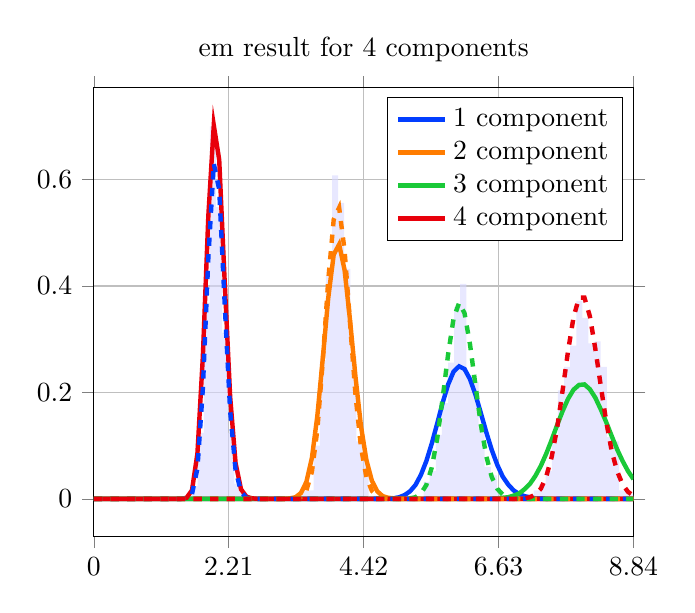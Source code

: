 \begin{tikzpicture}
\begin{axis}[title={em result for 4 components}, yticklabel style={/pgf/number format/fixed,
            /pgf/number format/precision=3}, grid={major}, yminorgrids={true}, tick align={outside}, xtick={0.0,2.209,4.419,6.628,8.837}, xmin={0.0}, xmax={8.837}, scaled y ticks={false}]
    \addplot[ybar interval, fill={blue!15}, forget plot, opacity={0.6}, draw={none}, bar width={5.0e-6}]
        table[row sep={\\}]
        {
            \\
            1.6  0.024  \\
            1.7  0.124  \\
            1.8  0.368  \\
            1.9  0.7  \\
            2.0  0.548  \\
            2.1  0.312  \\
            2.2  0.124  \\
            2.3  0.028  \\
            2.4  0.012  \\
            2.5  0.004  \\
            2.6  0.0  \\
            2.7  0.0  \\
            2.8  0.0  \\
            2.9  0.0  \\
            3.0  0.0  \\
            3.1  0.0  \\
            3.2  0.0  \\
            3.3  0.0  \\
            3.4  0.016  \\
            3.5  0.016  \\
            3.6  0.1  \\
            3.7  0.26  \\
            3.8  0.42  \\
            3.9  0.608  \\
            4.0  0.556  \\
            4.1  0.432  \\
            4.2  0.268  \\
            4.3  0.108  \\
            4.4  0.076  \\
            4.5  0.004  \\
            4.6  0.004  \\
            4.7  0.0  \\
            4.8  0.0  \\
            4.9  0.0  \\
            5.0  0.0  \\
            5.1  0.0  \\
            5.2  0.004  \\
            5.3  0.0  \\
            5.4  0.032  \\
            5.5  0.052  \\
            5.6  0.12  \\
            5.7  0.18  \\
            5.8  0.256  \\
            5.9  0.36  \\
            6.0  0.404  \\
            6.1  0.232  \\
            6.2  0.22  \\
            6.3  0.132  \\
            6.4  0.06  \\
            6.5  0.044  \\
            6.6  0.016  \\
            6.7  0.004  \\
            6.8  0.0  \\
            6.9  0.0  \\
            7.0  0.0  \\
            7.1  0.008  \\
            7.2  0.016  \\
            7.3  0.028  \\
            7.4  0.052  \\
            7.5  0.12  \\
            7.6  0.204  \\
            7.7  0.248  \\
            7.8  0.288  \\
            7.9  0.372  \\
            8.0  0.34  \\
            8.1  0.292  \\
            8.2  0.296  \\
            8.3  0.248  \\
            8.4  0.116  \\
            8.5  0.108  \\
            8.6  0.016  \\
            8.7  0.012  \\
            8.8  0.008  \\
            8.9  0.0  \\
        }
        ;
    \addplot[style={{ultra thick}}, color={rgb,1:red,0.008;green,0.243;blue,1.0}]
        table[row sep={\\}]
        {
            \\
            0.0  0.0  \\
            0.089  0.0  \\
            0.179  3.719e-311  \\
            0.268  1.386e-263  \\
            0.357  2.33e-230  \\
            0.446  5.398e-205  \\
            0.536  1.334e-184  \\
            0.625  1.222e-167  \\
            0.714  3.446e-153  \\
            0.803  1.174e-140  \\
            0.893  1.227e-129  \\
            0.982  7.656e-120  \\
            1.071  4.66e-111  \\
            1.16  4.018e-103  \\
            1.25  6.557e-96  \\
            1.339  2.55e-89  \\
            1.428  2.843e-83  \\
            1.518  1.057e-77  \\
            1.607  1.488e-72  \\
            1.696  8.799e-68  \\
            1.785  2.39e-63  \\
            1.875  3.218e-59  \\
            1.964  2.292e-55  \\
            2.053  9.138e-52  \\
            2.142  2.143e-48  \\
            2.232  3.088e-45  \\
            2.321  2.84e-42  \\
            2.41  1.724e-39  \\
            2.499  7.122e-37  \\
            2.589  2.057e-34  \\
            2.678  4.256e-32  \\
            2.767  6.446e-30  \\
            2.856  7.291e-28  \\
            2.946  6.27e-26  \\
            3.035  4.167e-24  \\
            3.124  2.173e-22  \\
            3.214  9.012e-21  \\
            3.303  3.01e-19  \\
            3.392  8.189e-18  \\
            3.481  1.835e-16  \\
            3.571  3.418e-15  \\
            3.66  5.344e-14  \\
            3.749  7.071e-13  \\
            3.838  7.981e-12  \\
            3.928  7.739e-11  \\
            4.017  6.493e-10  \\
            4.106  4.742e-9  \\
            4.195  3.034e-8  \\
            4.285  1.709e-7  \\
            4.374  8.527e-7  \\
            4.463  3.785e-6  \\
            4.553  1.501e-5  \\
            4.642  5.348e-5  \\
            4.731  0.0  \\
            4.82  0.0  \\
            4.91  0.001  \\
            4.999  0.003  \\
            5.088  0.007  \\
            5.177  0.014  \\
            5.267  0.026  \\
            5.356  0.045  \\
            5.445  0.071  \\
            5.534  0.104  \\
            5.624  0.142  \\
            5.713  0.181  \\
            5.802  0.215  \\
            5.891  0.239  \\
            5.981  0.249  \\
            6.07  0.244  \\
            6.159  0.225  \\
            6.249  0.196  \\
            6.338  0.161  \\
            6.427  0.125  \\
            6.516  0.092  \\
            6.606  0.064  \\
            6.695  0.042  \\
            6.784  0.027  \\
            6.873  0.016  \\
            6.963  0.009  \\
            7.052  0.005  \\
            7.141  0.003  \\
            7.23  0.001  \\
            7.32  0.001  \\
            7.409  0.0  \\
            7.498  0.0  \\
            7.588  5.467e-5  \\
            7.677  2.233e-5  \\
            7.766  8.782e-6  \\
            7.855  3.328e-6  \\
            7.945  1.216e-6  \\
            8.034  4.29e-7  \\
            8.123  1.462e-7  \\
            8.212  4.815e-8  \\
            8.302  1.534e-8  \\
            8.391  4.734e-9  \\
            8.48  1.415e-9  \\
            8.569  4.098e-10  \\
            8.659  1.152e-10  \\
            8.748  3.142e-11  \\
            8.837  8.323e-12  \\
        }
        ;
    \addlegendentry {1 component}
    \addplot[style={{ultra thick}}, color={rgb,1:red,1.0;green,0.486;blue,0.0}]
        table[row sep={\\}]
        {
            \\
            0.0  0.0  \\
            0.089  0.0  \\
            0.179  8.195e-280  \\
            0.268  3.297e-230  \\
            0.357  7.466e-196  \\
            0.446  7.449e-170  \\
            0.536  3.853e-149  \\
            0.625  4.49e-132  \\
            0.714  1.119e-117  \\
            0.803  2.552e-105  \\
            0.893  1.433e-94  \\
            0.982  4.022e-85  \\
            1.071  9.51e-77  \\
            1.16  2.816e-69  \\
            1.25  1.422e-62  \\
            1.339  1.562e-56  \\
            1.428  4.547e-51  \\
            1.518  4.122e-46  \\
            1.607  1.33e-41  \\
            1.696  1.707e-37  \\
            1.785  9.581e-34  \\
            1.875  2.55e-30  \\
            1.964  3.45e-27  \\
            2.053  2.519e-24  \\
            2.142  1.047e-21  \\
            2.232  2.59e-19  \\
            2.321  3.976e-17  \\
            2.41  3.926e-15  \\
            2.499  2.575e-13  \\
            2.589  1.154e-11  \\
            2.678  3.629e-10  \\
            2.767  8.192e-9  \\
            2.856  1.356e-7  \\
            2.946  1.677e-6  \\
            3.035  1.577e-5  \\
            3.124  0.0  \\
            3.214  0.001  \\
            3.303  0.003  \\
            3.392  0.011  \\
            3.481  0.032  \\
            3.571  0.077  \\
            3.66  0.156  \\
            3.749  0.264  \\
            3.838  0.377  \\
            3.928  0.459  \\
            4.017  0.478  \\
            4.106  0.43  \\
            4.195  0.336  \\
            4.285  0.229  \\
            4.374  0.137  \\
            4.463  0.073  \\
            4.553  0.034  \\
            4.642  0.014  \\
            4.731  0.005  \\
            4.82  0.002  \\
            4.91  0.001  \\
            4.999  0.0  \\
            5.088  3.832e-5  \\
            5.177  8.778e-6  \\
            5.267  1.84e-6  \\
            5.356  3.541e-7  \\
            5.445  6.272e-8  \\
            5.534  1.025e-8  \\
            5.624  1.551e-9  \\
            5.713  2.177e-10  \\
            5.802  2.841e-11  \\
            5.891  3.454e-12  \\
            5.981  3.922e-13  \\
            6.07  4.167e-14  \\
            6.159  4.151e-15  \\
            6.249  3.885e-16  \\
            6.338  3.42e-17  \\
            6.427  2.839e-18  \\
            6.516  2.224e-19  \\
            6.606  1.648e-20  \\
            6.695  1.156e-21  \\
            6.784  7.693e-23  \\
            6.873  4.862e-24  \\
            6.963  2.922e-25  \\
            7.052  1.672e-26  \\
            7.141  9.12e-28  \\
            7.23  4.748e-29  \\
            7.32  2.363e-30  \\
            7.409  1.125e-31  \\
            7.498  5.126e-33  \\
            7.588  2.24e-34  \\
            7.677  9.391e-36  \\
            7.766  3.782e-37  \\
            7.855  1.464e-38  \\
            7.945  5.455e-40  \\
            8.034  1.957e-41  \\
            8.123  6.768e-43  \\
            8.212  2.258e-44  \\
            8.302  7.271e-46  \\
            8.391  2.262e-47  \\
            8.48  6.805e-49  \\
            8.569  1.981e-50  \\
            8.659  5.581e-52  \\
            8.748  1.523e-53  \\
            8.837  4.032e-55  \\
        }
        ;
    \addlegendentry {2 component}
    \addplot[style={{ultra thick}}, color={rgb,1:red,0.102;green,0.788;blue,0.22}]
        table[row sep={\\}]
        {
            \\
            0.0  0.0  \\
            0.089  0.0  \\
            0.179  0.0  \\
            0.268  0.0  \\
            0.357  9.036e-315  \\
            0.446  6.489e-284  \\
            0.536  5.322e-259  \\
            0.625  3.461e-238  \\
            0.714  2.243e-220  \\
            0.803  7.414e-205  \\
            0.893  3.81e-191  \\
            0.982  6.742e-179  \\
            1.071  7.39e-168  \\
            1.16  7.835e-158  \\
            1.25  1.137e-148  \\
            1.339  2.968e-140  \\
            1.428  1.742e-132  \\
            1.518  2.753e-125  \\
            1.607  1.362e-118  \\
            1.696  2.39e-112  \\
            1.785  1.655e-106  \\
            1.875  4.953e-101  \\
            1.964  6.926e-96  \\
            2.053  4.842e-91  \\
            2.142  1.795e-86  \\
            2.232  3.718e-82  \\
            2.321  4.502e-78  \\
            2.41  3.319e-74  \\
            2.499  1.545e-70  \\
            2.589  4.686e-67  \\
            2.678  9.541e-64  \\
            2.767  1.338e-60  \\
            2.856  1.324e-57  \\
            2.946  9.443e-55  \\
            3.035  4.95e-52  \\
            3.124  1.941e-49  \\
            3.214  5.789e-47  \\
            3.303  1.333e-44  \\
            3.392  2.403e-42  \\
            3.481  3.434e-40  \\
            3.571  3.936e-38  \\
            3.66  3.658e-36  \\
            3.749  2.786e-34  \\
            3.838  1.754e-32  \\
            3.928  9.213e-31  \\
            4.017  4.07e-29  \\
            4.106  1.523e-27  \\
            4.195  4.867e-26  \\
            4.285  1.336e-24  \\
            4.374  3.17e-23  \\
            4.463  6.543e-22  \\
            4.553  1.181e-20  \\
            4.642  1.874e-19  \\
            4.731  2.626e-18  \\
            4.82  3.267e-17  \\
            4.91  3.622e-16  \\
            4.999  3.595e-15  \\
            5.088  3.207e-14  \\
            5.177  2.58e-13  \\
            5.267  1.878e-12  \\
            5.356  1.242e-11  \\
            5.445  7.484e-11  \\
            5.534  4.121e-10  \\
            5.624  2.079e-9  \\
            5.713  9.643e-9  \\
            5.802  4.12e-8  \\
            5.891  1.626e-7  \\
            5.981  5.944e-7  \\
            6.07  2.016e-6  \\
            6.159  6.36e-6  \\
            6.249  1.87e-5  \\
            6.338  5.134e-5  \\
            6.427  0.0  \\
            6.516  0.0  \\
            6.606  0.001  \\
            6.695  0.002  \\
            6.784  0.003  \\
            6.873  0.006  \\
            6.963  0.01  \\
            7.052  0.018  \\
            7.141  0.028  \\
            7.23  0.043  \\
            7.32  0.062  \\
            7.409  0.085  \\
            7.498  0.111  \\
            7.588  0.139  \\
            7.677  0.165  \\
            7.766  0.188  \\
            7.855  0.205  \\
            7.945  0.214  \\
            8.034  0.215  \\
            8.123  0.206  \\
            8.212  0.19  \\
            8.302  0.168  \\
            8.391  0.144  \\
            8.48  0.118  \\
            8.569  0.093  \\
            8.659  0.071  \\
            8.748  0.052  \\
            8.837  0.037  \\
        }
        ;
    \addlegendentry {3 component}
    \addplot[style={{ultra thick}}, color={rgb,1:red,0.91;green,0.0;blue,0.043}]
        table[row sep={\\}]
        {
            \\
            0.0  0.0  \\
            0.089  5.071e-170  \\
            0.179  6.099e-119  \\
            0.268  1.562e-90  \\
            0.357  2.088e-71  \\
            0.446  2.289e-57  \\
            0.536  1.522e-46  \\
            0.625  6.099e-38  \\
            0.714  5.794e-31  \\
            0.803  3.16e-25  \\
            0.893  1.808e-20  \\
            0.982  1.67e-16  \\
            1.071  3.423e-13  \\
            1.16  1.981e-10  \\
            1.25  3.903e-8  \\
            1.339  3.041e-6  \\
            1.428  0.0  \\
            1.518  0.002  \\
            1.607  0.016  \\
            1.696  0.085  \\
            1.785  0.267  \\
            1.875  0.532  \\
            1.964  0.702  \\
            2.053  0.637  \\
            2.142  0.41  \\
            2.232  0.192  \\
            2.321  0.067  \\
            2.41  0.018  \\
            2.499  0.004  \\
            2.589  0.001  \\
            2.678  8.392e-5  \\
            2.767  9.169e-6  \\
            2.856  8.294e-7  \\
            2.946  6.283e-8  \\
            3.035  4.029e-9  \\
            3.124  2.208e-10  \\
            3.214  1.043e-11  \\
            3.303  4.285e-13  \\
            3.392  1.542e-14  \\
            3.481  4.891e-16  \\
            3.571  1.377e-17  \\
            3.66  3.462e-19  \\
            3.749  7.812e-21  \\
            3.838  1.59e-22  \\
            3.928  2.935e-24  \\
            4.017  4.932e-26  \\
            4.106  7.576e-28  \\
            4.195  1.068e-29  \\
            4.285  1.387e-31  \\
            4.374  1.665e-33  \\
            4.463  1.853e-35  \\
            4.553  1.918e-37  \\
            4.642  1.852e-39  \\
            4.731  1.671e-41  \\
            4.82  1.414e-43  \\
            4.91  1.124e-45  \\
            4.999  8.419e-48  \\
            5.088  5.949e-50  \\
            5.177  3.976e-52  \\
            5.267  2.517e-54  \\
            5.356  1.513e-56  \\
            5.445  8.646e-59  \\
            5.534  4.706e-61  \\
            5.624  2.443e-63  \\
            5.713  1.212e-65  \\
            5.802  5.748e-68  \\
            5.891  2.613e-70  \\
            5.981  1.139e-72  \\
            6.07  4.769e-75  \\
            6.159  1.92e-77  \\
            6.249  7.44e-80  \\
            6.338  2.778e-82  \\
            6.427  1.001e-84  \\
            6.516  3.481e-87  \\
            6.606  1.17e-89  \\
            6.695  3.806e-92  \\
            6.784  1.199e-94  \\
            6.873  3.657e-97  \\
            6.963  1.082e-99  \\
            7.052  3.109e-102  \\
            7.141  8.676e-105  \\
            7.23  2.353e-107  \\
            7.32  6.209e-110  \\
            7.409  1.594e-112  \\
            7.498  3.988e-115  \\
            7.588  9.722e-118  \\
            7.677  2.311e-120  \\
            7.766  5.361e-123  \\
            7.855  1.214e-125  \\
            7.945  2.686e-128  \\
            8.034  5.808e-131  \\
            8.123  1.228e-133  \\
            8.212  2.54e-136  \\
            8.302  5.142e-139  \\
            8.391  1.019e-141  \\
            8.48  1.98e-144  \\
            8.569  3.769e-147  \\
            8.659  7.034e-150  \\
            8.748  1.288e-152  \\
            8.837  2.313e-155  \\
        }
        ;
    \addlegendentry {4 component}
    \addplot[style={{ultra thick, dashed}}, color={rgb,1:red,0.008;green,0.243;blue,1.0}]
        table[row sep={\\}]
        {
            \\
            0.0  0.0  \\
            0.089  1.171e-186  \\
            0.179  1.25e-130  \\
            0.268  1.829e-99  \\
            0.357  1.772e-78  \\
            0.446  4.537e-63  \\
            0.536  3.444e-51  \\
            0.625  9.611e-42  \\
            0.714  4.431e-34  \\
            0.803  8.894e-28  \\
            0.893  1.507e-22  \\
            0.982  3.456e-18  \\
            1.071  1.52e-14  \\
            1.16  1.67e-11  \\
            1.25  5.632e-9  \\
            1.339  6.865e-7  \\
            1.428  3.449e-5  \\
            1.518  0.001  \\
            1.607  0.009  \\
            1.696  0.057  \\
            1.785  0.207  \\
            1.875  0.453  \\
            1.964  0.63  \\
            2.053  0.581  \\
            2.142  0.368  \\
            2.232  0.165  \\
            2.321  0.054  \\
            2.41  0.013  \\
            2.499  0.002  \\
            2.589  0.0  \\
            2.678  3.897e-5  \\
            2.767  3.531e-6  \\
            2.856  2.6e-7  \\
            2.946  1.577e-8  \\
            3.035  7.962e-10  \\
            3.124  3.385e-11  \\
            3.214  1.223e-12  \\
            3.303  3.791e-14  \\
            3.392  1.016e-15  \\
            3.481  2.371e-17  \\
            3.571  4.857e-19  \\
            3.66  8.783e-21  \\
            3.749  1.411e-22  \\
            3.838  2.025e-24  \\
            3.928  2.61e-26  \\
            4.017  3.034e-28  \\
            4.106  3.198e-30  \\
            4.195  3.068e-32  \\
            4.285  2.689e-34  \\
            4.374  2.162e-36  \\
            4.463  1.6e-38  \\
            4.553  1.094e-40  \\
            4.642  6.924e-43  \\
            4.731  4.073e-45  \\
            4.82  2.232e-47  \\
            4.91  1.142e-49  \\
            4.999  5.473e-52  \\
            5.088  2.461e-54  \\
            5.177  1.041e-56  \\
            5.267  4.151e-59  \\
            5.356  1.563e-61  \\
            5.445  5.57e-64  \\
            5.534  1.881e-66  \\
            5.624  6.033e-69  \\
            5.713  1.84e-71  \\
            5.802  5.346e-74  \\
            5.891  1.482e-76  \\
            5.981  3.924e-79  \\
            6.07  9.94e-82  \\
            6.159  2.412e-84  \\
            6.249  5.613e-87  \\
            6.338  1.254e-89  \\
            6.427  2.694e-92  \\
            6.516  5.569e-95  \\
            6.606  1.109e-97  \\
            6.695  2.129e-100  \\
            6.784  3.947e-103  \\
            6.873  7.067e-106  \\
            6.963  1.224e-108  \\
            7.052  2.051e-111  \\
            7.141  3.329e-114  \\
            7.23  5.239e-117  \\
            7.32  7.997e-120  \\
            7.409  1.185e-122  \\
            7.498  1.707e-125  \\
            7.588  2.389e-128  \\
            7.677  3.253e-131  \\
            7.766  4.312e-134  \\
            7.855  5.568e-137  \\
            7.945  7.007e-140  \\
            8.034  8.599e-143  \\
            8.123  1.03e-145  \\
            8.212  1.204e-148  \\
            8.302  1.374e-151  \\
            8.391  1.534e-154  \\
            8.48  1.673e-157  \\
            8.569  1.786e-160  \\
            8.659  1.865e-163  \\
            8.748  1.907e-166  \\
            8.837  1.91e-169  \\
        }
        ;
    \addplot[style={{ultra thick, dashed}}, color={rgb,1:red,1.0;green,0.486;blue,0.0}]
        table[row sep={\\}]
        {
            \\
            0.0  0.0  \\
            0.089  0.0  \\
            0.179  0.0  \\
            0.268  1.994e-307  \\
            0.357  1.877e-261  \\
            0.446  1.159e-226  \\
            0.536  6.033e-199  \\
            0.625  4.126e-176  \\
            0.714  7.545e-157  \\
            0.803  2.575e-140  \\
            0.893  6.184e-126  \\
            0.982  2.693e-113  \\
            1.071  4.277e-102  \\
            1.16  4.212e-92  \\
            1.25  3.886e-83  \\
            1.339  4.657e-75  \\
            1.428  9.436e-68  \\
            1.518  4.012e-61  \\
            1.607  4.278e-55  \\
            1.696  1.329e-49  \\
            1.785  1.365e-44  \\
            1.875  5.162e-40  \\
            1.964  7.893e-36  \\
            2.053  5.288e-32  \\
            2.142  1.665e-28  \\
            2.232  2.621e-25  \\
            2.321  2.178e-22  \\
            2.41  1.003e-19  \\
            2.499  2.669e-17  \\
            2.589  4.269e-15  \\
            2.678  4.248e-13  \\
            2.767  2.713e-11  \\
            2.856  1.143e-9  \\
            2.946  3.264e-8  \\
            3.035  6.456e-7  \\
            3.124  9.043e-6  \\
            3.214  9.144e-5  \\
            3.303  0.001  \\
            3.392  0.004  \\
            3.481  0.016  \\
            3.571  0.051  \\
            3.66  0.13  \\
            3.749  0.259  \\
            3.838  0.41  \\
            3.928  0.525  \\
            4.017  0.547  \\
            4.106  0.467  \\
            4.195  0.331  \\
            4.285  0.195  \\
            4.374  0.097  \\
            4.463  0.041  \\
            4.553  0.015  \\
            4.642  0.005  \\
            4.731  0.001  \\
            4.82  0.0  \\
            4.91  5.539e-5  \\
            4.999  9.75e-6  \\
            5.088  1.511e-6  \\
            5.177  2.072e-7  \\
            5.267  2.522e-8  \\
            5.356  2.738e-9  \\
            5.445  2.66e-10  \\
            5.534  2.322e-11  \\
            5.624  1.827e-12  \\
            5.713  1.3e-13  \\
            5.802  8.392e-15  \\
            5.891  4.929e-16  \\
            5.981  2.642e-17  \\
            6.07  1.295e-18  \\
            6.159  5.826e-20  \\
            6.249  2.41e-21  \\
            6.338  9.187e-23  \\
            6.427  3.236e-24  \\
            6.516  1.056e-25  \\
            6.606  3.194e-27  \\
            6.695  8.988e-29  \\
            6.784  2.356e-30  \\
            6.873  5.762e-32  \\
            6.963  1.318e-33  \\
            7.052  2.822e-35  \\
            7.141  5.669e-37  \\
            7.23  1.07e-38  \\
            7.32  1.901e-40  \\
            7.409  3.181e-42  \\
            7.498  5.025e-44  \\
            7.588  7.501e-46  \\
            7.677  1.06e-47  \\
            7.766  1.418e-49  \\
            7.855  1.8e-51  \\
            7.945  2.171e-53  \\
            8.034  2.49e-55  \\
            8.123  2.717e-57  \\
            8.212  2.827e-59  \\
            8.302  2.805e-61  \\
            8.391  2.658e-63  \\
            8.48  2.407e-65  \\
            8.569  2.086e-67  \\
            8.659  1.731e-69  \\
            8.748  1.376e-71  \\
            8.837  1.05e-73  \\
        }
        ;
    \addplot[style={{ultra thick, dashed}}, color={rgb,1:red,0.102;green,0.788;blue,0.22}]
        table[row sep={\\}]
        {
            \\
            0.0  0.0  \\
            0.089  0.0  \\
            0.179  0.0  \\
            0.268  0.0  \\
            0.357  0.0  \\
            0.446  0.0  \\
            0.536  0.0  \\
            0.625  0.0  \\
            0.714  0.0  \\
            0.803  1.541e-298  \\
            0.893  5.247e-275  \\
            0.982  4.339e-254  \\
            1.071  2.489e-235  \\
            1.16  2.197e-218  \\
            1.25  5.542e-203  \\
            1.339  6.53e-189  \\
            1.428  5.338e-176  \\
            1.518  4.185e-164  \\
            1.607  4.114e-153  \\
            1.696  6.35e-143  \\
            1.785  1.86e-133  \\
            1.875  1.217e-124  \\
            1.964  2.043e-116  \\
            2.053  9.941e-109  \\
            2.142  1.557e-101  \\
            2.232  8.612e-95  \\
            2.321  1.825e-88  \\
            2.41  1.594e-82  \\
            2.499  6.116e-77  \\
            2.589  1.093e-71  \\
            2.678  9.573e-67  \\
            2.767  4.308e-62  \\
            2.856  1.039e-57  \\
            2.946  1.397e-53  \\
            3.035  1.082e-49  \\
            3.124  4.995e-46  \\
            3.214  1.413e-42  \\
            3.303  2.519e-39  \\
            3.392  2.897e-36  \\
            3.481  2.201e-33  \\
            3.571  1.127e-30  \\
            3.66  3.972e-28  \\
            3.749  9.796e-26  \\
            3.838  1.72e-23  \\
            3.928  2.185e-21  \\
            4.017  2.036e-19  \\
            4.106  1.412e-17  \\
            4.195  7.374e-16  \\
            4.285  2.937e-14  \\
            4.374  9.018e-13  \\
            4.463  2.157e-11  \\
            4.553  4.062e-10  \\
            4.642  6.074e-9  \\
            4.731  7.278e-8  \\
            4.82  7.045e-7  \\
            4.91  5.553e-6  \\
            4.999  3.591e-5  \\
            5.088  0.0  \\
            5.177  0.001  \\
            5.267  0.003  \\
            5.356  0.01  \\
            5.445  0.026  \\
            5.534  0.059  \\
            5.624  0.114  \\
            5.713  0.19  \\
            5.802  0.272  \\
            5.891  0.339  \\
            5.981  0.368  \\
            6.07  0.349  \\
            6.159  0.291  \\
            6.249  0.214  \\
            6.338  0.139  \\
            6.427  0.08  \\
            6.516  0.041  \\
            6.606  0.019  \\
            6.695  0.008  \\
            6.784  0.003  \\
            6.873  0.001  \\
            6.963  0.0  \\
            7.052  8.027e-5  \\
            7.141  1.996e-5  \\
            7.23  4.519e-6  \\
            7.32  9.338e-7  \\
            7.409  1.765e-7  \\
            7.498  3.059e-8  \\
            7.588  4.87e-9  \\
            7.677  7.135e-10  \\
            7.766  9.642e-11  \\
            7.855  1.204e-11  \\
            7.945  1.391e-12  \\
            8.034  1.49e-13  \\
            8.123  1.483e-14  \\
            8.212  1.372e-15  \\
            8.302  1.183e-16  \\
            8.391  9.52e-18  \\
            8.48  7.158e-19  \\
            8.569  5.036e-20  \\
            8.659  3.32e-21  \\
            8.748  2.054e-22  \\
            8.837  1.194e-23  \\
        }
        ;
    \addplot[style={{ultra thick, dashed}}, color={rgb,1:red,0.91;green,0.0;blue,0.043}]
        table[row sep={\\}]
        {
            \\
            0.0  0.0  \\
            0.089  0.0  \\
            0.179  0.0  \\
            0.268  0.0  \\
            0.357  0.0  \\
            0.446  0.0  \\
            0.536  0.0  \\
            0.625  0.0  \\
            0.714  0.0  \\
            0.803  0.0  \\
            0.893  0.0  \\
            0.982  0.0  \\
            1.071  0.0  \\
            1.16  0.0  \\
            1.25  0.0  \\
            1.339  0.0  \\
            1.428  1.28e-313  \\
            1.518  1.851e-296  \\
            1.607  1.678e-280  \\
            1.696  1.286e-265  \\
            1.785  1.075e-251  \\
            1.875  1.216e-238  \\
            1.964  2.243e-226  \\
            2.053  7.923e-215  \\
            2.142  6.171e-204  \\
            2.232  1.199e-193  \\
            2.321  6.484e-184  \\
            2.41  1.074e-174  \\
            2.499  5.943e-166  \\
            2.589  1.186e-157  \\
            2.678  9.144e-150  \\
            2.767  2.901e-142  \\
            2.856  4.005e-135  \\
            2.946  2.533e-128  \\
            3.035  7.692e-122  \\
            3.124  1.17e-115  \\
            3.214  9.26e-110  \\
            3.303  3.957e-104  \\
            3.392  9.431e-99  \\
            3.481  1.292e-93  \\
            3.571  1.047e-88  \\
            3.66  5.147e-84  \\
            3.749  1.573e-79  \\
            3.838  3.056e-75  \\
            3.928  3.853e-71  \\
            4.017  3.215e-67  \\
            4.106  1.808e-63  \\
            4.195  6.968e-60  \\
            4.285  1.871e-56  \\
            4.374  3.549e-53  \\
            4.463  4.828e-50  \\
            4.553  4.771e-47  \\
            4.642  3.467e-44  \\
            4.731  1.875e-41  \\
            4.82  7.629e-39  \\
            4.91  2.36e-36  \\
            4.999  5.606e-34  \\
            5.088  1.032e-31  \\
            5.177  1.486e-29  \\
            5.267  1.687e-27  \\
            5.356  1.522e-25  \\
            5.445  1.1e-23  \\
            5.534  6.413e-22  \\
            5.624  3.037e-20  \\
            5.713  1.176e-18  \\
            5.802  3.747e-17  \\
            5.891  9.881e-16  \\
            5.981  2.169e-14  \\
            6.07  3.984e-13  \\
            6.159  6.158e-12  \\
            6.249  8.047e-11  \\
            6.338  8.933e-10  \\
            6.427  8.463e-9  \\
            6.516  6.872e-8  \\
            6.606  4.803e-7  \\
            6.695  2.902e-6  \\
            6.784  1.521e-5  \\
            6.873  6.939e-5  \\
            6.963  0.0  \\
            7.052  0.001  \\
            7.141  0.003  \\
            7.23  0.008  \\
            7.32  0.019  \\
            7.409  0.042  \\
            7.498  0.079  \\
            7.588  0.134  \\
            7.677  0.204  \\
            7.766  0.278  \\
            7.855  0.341  \\
            7.945  0.378  \\
            8.034  0.378  \\
            8.123  0.343  \\
            8.212  0.282  \\
            8.302  0.212  \\
            8.391  0.145  \\
            8.48  0.09  \\
            8.569  0.052  \\
            8.659  0.027  \\
            8.748  0.013  \\
            8.837  0.006  \\
        }
        ;
\end{axis}
\end{tikzpicture}
